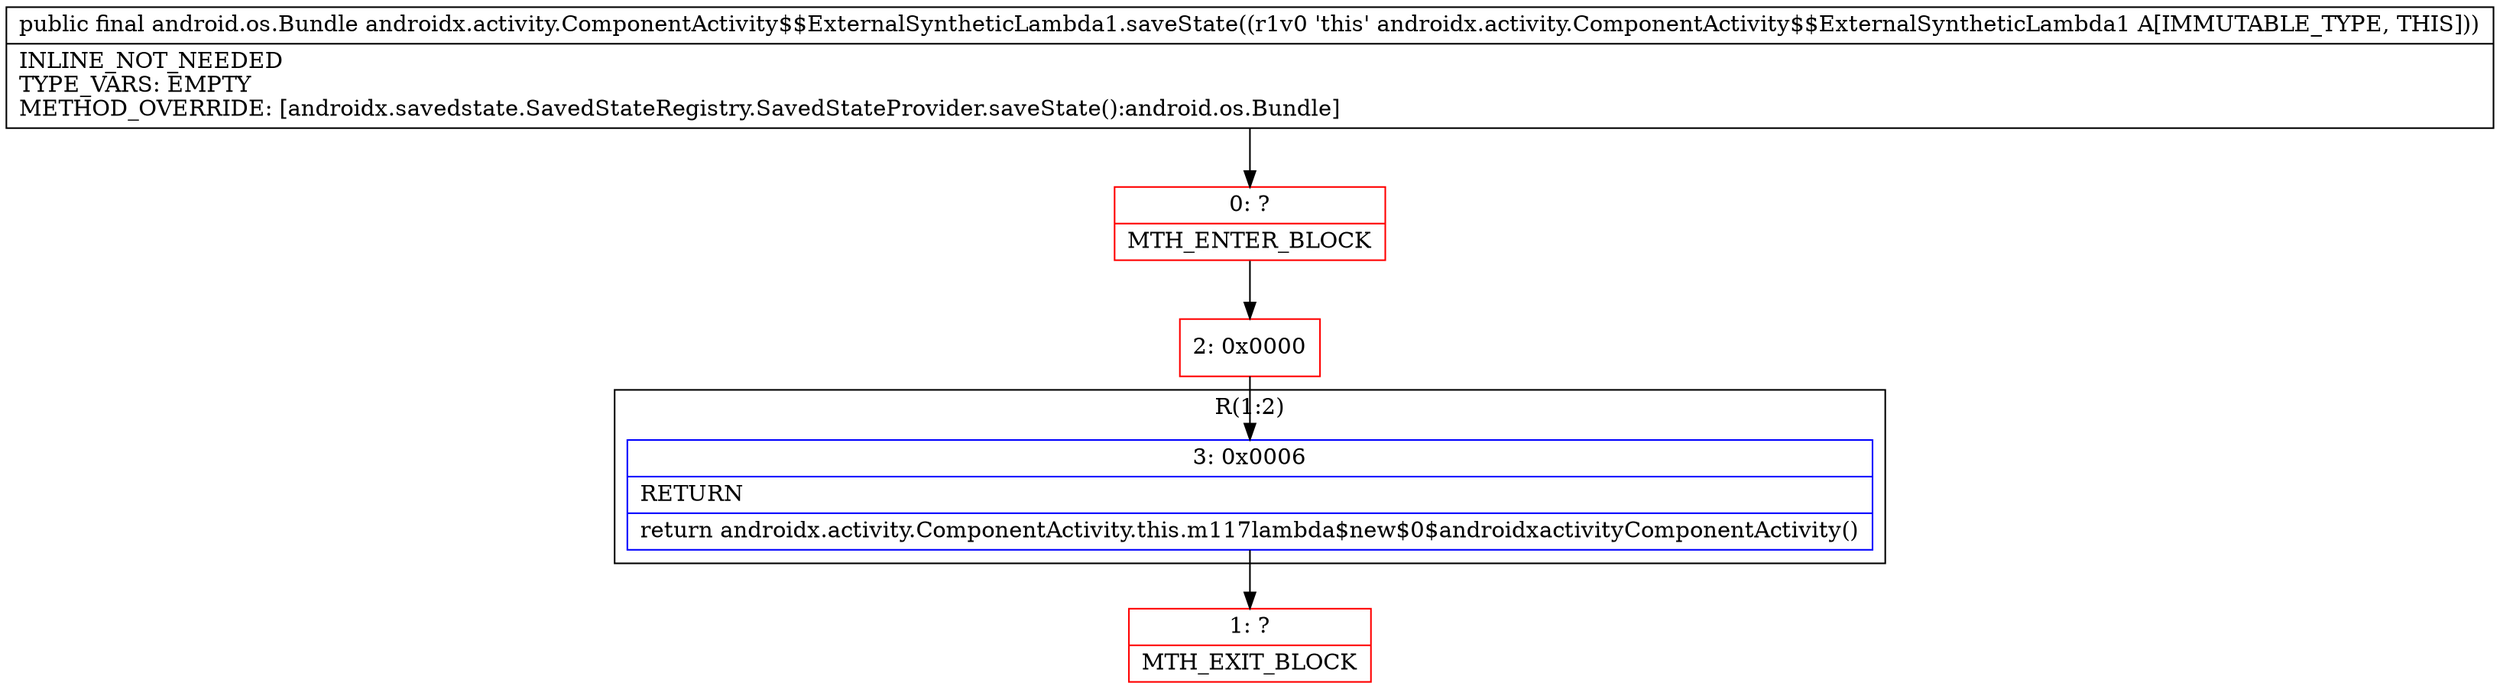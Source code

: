 digraph "CFG forandroidx.activity.ComponentActivity$$ExternalSyntheticLambda1.saveState()Landroid\/os\/Bundle;" {
subgraph cluster_Region_1898611117 {
label = "R(1:2)";
node [shape=record,color=blue];
Node_3 [shape=record,label="{3\:\ 0x0006|RETURN\l|return androidx.activity.ComponentActivity.this.m117lambda$new$0$androidxactivityComponentActivity()\l}"];
}
Node_0 [shape=record,color=red,label="{0\:\ ?|MTH_ENTER_BLOCK\l}"];
Node_2 [shape=record,color=red,label="{2\:\ 0x0000}"];
Node_1 [shape=record,color=red,label="{1\:\ ?|MTH_EXIT_BLOCK\l}"];
MethodNode[shape=record,label="{public final android.os.Bundle androidx.activity.ComponentActivity$$ExternalSyntheticLambda1.saveState((r1v0 'this' androidx.activity.ComponentActivity$$ExternalSyntheticLambda1 A[IMMUTABLE_TYPE, THIS]))  | INLINE_NOT_NEEDED\lTYPE_VARS: EMPTY\lMETHOD_OVERRIDE: [androidx.savedstate.SavedStateRegistry.SavedStateProvider.saveState():android.os.Bundle]\l}"];
MethodNode -> Node_0;Node_3 -> Node_1;
Node_0 -> Node_2;
Node_2 -> Node_3;
}

